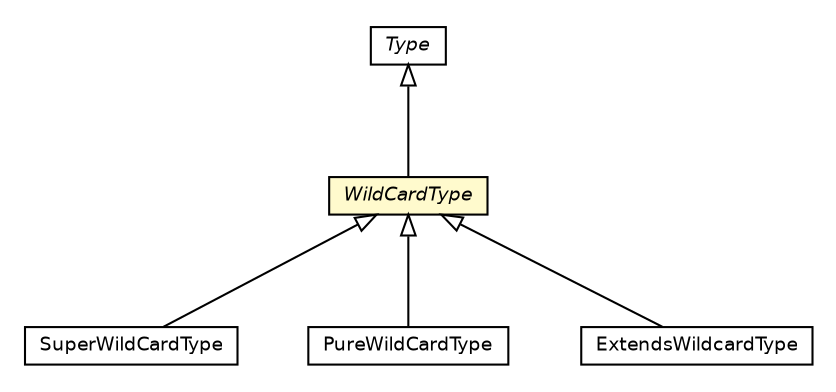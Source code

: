#!/usr/local/bin/dot
#
# Class diagram 
# Generated by UMLGraph version 5.2 (http://www.umlgraph.org/)
#

digraph G {
	edge [fontname="Helvetica",fontsize=10,labelfontname="Helvetica",labelfontsize=10];
	node [fontname="Helvetica",fontsize=10,shape=plaintext];
	nodesep=0.25;
	ranksep=0.5;
	// chameleon.core.type.Type
	c26855 [label=<<table title="chameleon.core.type.Type" border="0" cellborder="1" cellspacing="0" cellpadding="2" port="p" href="../Type.html">
		<tr><td><table border="0" cellspacing="0" cellpadding="1">
<tr><td align="center" balign="center"><font face="Helvetica-Oblique"> Type </font></td></tr>
		</table></td></tr>
		</table>>, fontname="Helvetica", fontcolor="black", fontsize=9.0];
	// chameleon.core.type.generics.WildCardType
	c26863 [label=<<table title="chameleon.core.type.generics.WildCardType" border="0" cellborder="1" cellspacing="0" cellpadding="2" port="p" bgcolor="lemonChiffon" href="./WildCardType.html">
		<tr><td><table border="0" cellspacing="0" cellpadding="1">
<tr><td align="center" balign="center"><font face="Helvetica-Oblique"> WildCardType </font></td></tr>
		</table></td></tr>
		</table>>, fontname="Helvetica", fontcolor="black", fontsize=9.0];
	// chameleon.core.type.generics.SuperWildCardType
	c26869 [label=<<table title="chameleon.core.type.generics.SuperWildCardType" border="0" cellborder="1" cellspacing="0" cellpadding="2" port="p" href="./SuperWildCardType.html">
		<tr><td><table border="0" cellspacing="0" cellpadding="1">
<tr><td align="center" balign="center"> SuperWildCardType </td></tr>
		</table></td></tr>
		</table>>, fontname="Helvetica", fontcolor="black", fontsize=9.0];
	// chameleon.core.type.generics.PureWildCardType
	c26872 [label=<<table title="chameleon.core.type.generics.PureWildCardType" border="0" cellborder="1" cellspacing="0" cellpadding="2" port="p" href="./PureWildCardType.html">
		<tr><td><table border="0" cellspacing="0" cellpadding="1">
<tr><td align="center" balign="center"> PureWildCardType </td></tr>
		</table></td></tr>
		</table>>, fontname="Helvetica", fontcolor="black", fontsize=9.0];
	// chameleon.core.type.generics.ExtendsWildcardType
	c26878 [label=<<table title="chameleon.core.type.generics.ExtendsWildcardType" border="0" cellborder="1" cellspacing="0" cellpadding="2" port="p" href="./ExtendsWildcardType.html">
		<tr><td><table border="0" cellspacing="0" cellpadding="1">
<tr><td align="center" balign="center"> ExtendsWildcardType </td></tr>
		</table></td></tr>
		</table>>, fontname="Helvetica", fontcolor="black", fontsize=9.0];
	//chameleon.core.type.generics.WildCardType extends chameleon.core.type.Type
	c26855:p -> c26863:p [dir=back,arrowtail=empty];
	//chameleon.core.type.generics.SuperWildCardType extends chameleon.core.type.generics.WildCardType
	c26863:p -> c26869:p [dir=back,arrowtail=empty];
	//chameleon.core.type.generics.PureWildCardType extends chameleon.core.type.generics.WildCardType
	c26863:p -> c26872:p [dir=back,arrowtail=empty];
	//chameleon.core.type.generics.ExtendsWildcardType extends chameleon.core.type.generics.WildCardType
	c26863:p -> c26878:p [dir=back,arrowtail=empty];
}

